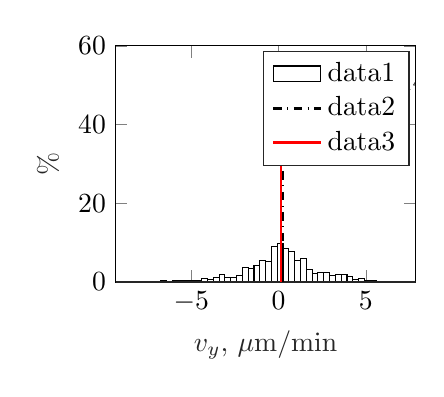 % This file was created by matlab2tikz.
%
\begin{tikzpicture}

\begin{axis}[%
width=3.809cm,
height=3cm,
at={(0cm,0cm)},
scale only axis,
bar shift auto,
xmin=-9.335,
xmax=7.845,
xlabel style={font=\color{white!15!black}},
xlabel={$v_y$, $\mu$m/min},
ymin=0,
ymax=60,
ylabel style={font=\color{white!15!black}},
ylabel={\textrm{$\%$}},
axis background/.style={fill=white},
legend style={legend cell align=left, align=left, draw=white!15!black}
]
\addplot[ybar, bar width=0.333, fill=white, draw=black, area legend] table[row sep=crcr] {%
-8.902	0.139\\
-8.569	0\\
-8.236	0\\
-7.903	0.139\\
-7.57	0\\
-7.237	0\\
-6.904	0.139\\
-6.571	0.417\\
-6.238	0.139\\
-5.905	0.278\\
-5.572	0.417\\
-5.239	0.278\\
-4.906	0.417\\
-4.574	0.417\\
-4.241	0.833\\
-3.908	0.556\\
-3.575	1.25\\
-3.242	1.806\\
-2.909	1.25\\
-2.576	1.111\\
-2.243	1.667\\
-1.91	3.75\\
-1.577	3.472\\
-1.244	4.306\\
-0.911	5.556\\
-0.578	5.139\\
-0.245	9.028\\
0.088	9.861\\
0.42	8.611\\
0.753	7.778\\
1.086	5.556\\
1.419	5.972\\
1.752	3.194\\
2.085	2.222\\
2.418	2.361\\
2.751	2.5\\
3.084	1.667\\
3.417	1.806\\
3.75	1.944\\
4.083	1.389\\
4.416	0.694\\
4.749	0.833\\
5.082	0.417\\
5.414	0.278\\
5.747	0.139\\
6.08	0.139\\
6.413	0\\
6.746	0\\
7.079	0\\
7.412	0.139\\
};
\addplot[forget plot, color=white!15!black] table[row sep=crcr] {%
-9.335	0\\
7.845	0\\
};
\addlegendentry{data1}

\addplot [color=black, dashdotted, line width=1.0pt]
  table[row sep=crcr]{%
0.216	0\\
0.216	55\\
};
\addlegendentry{data2}

\addplot [color=red, line width=1.0pt]
  table[row sep=crcr]{%
0.142	0\\
0.142	55\\
};
\addlegendentry{data3}

\node[right, align=left]
at (axis cs:2.142,50) {$\mu_y$=0.142};
\end{axis}
\end{tikzpicture}%